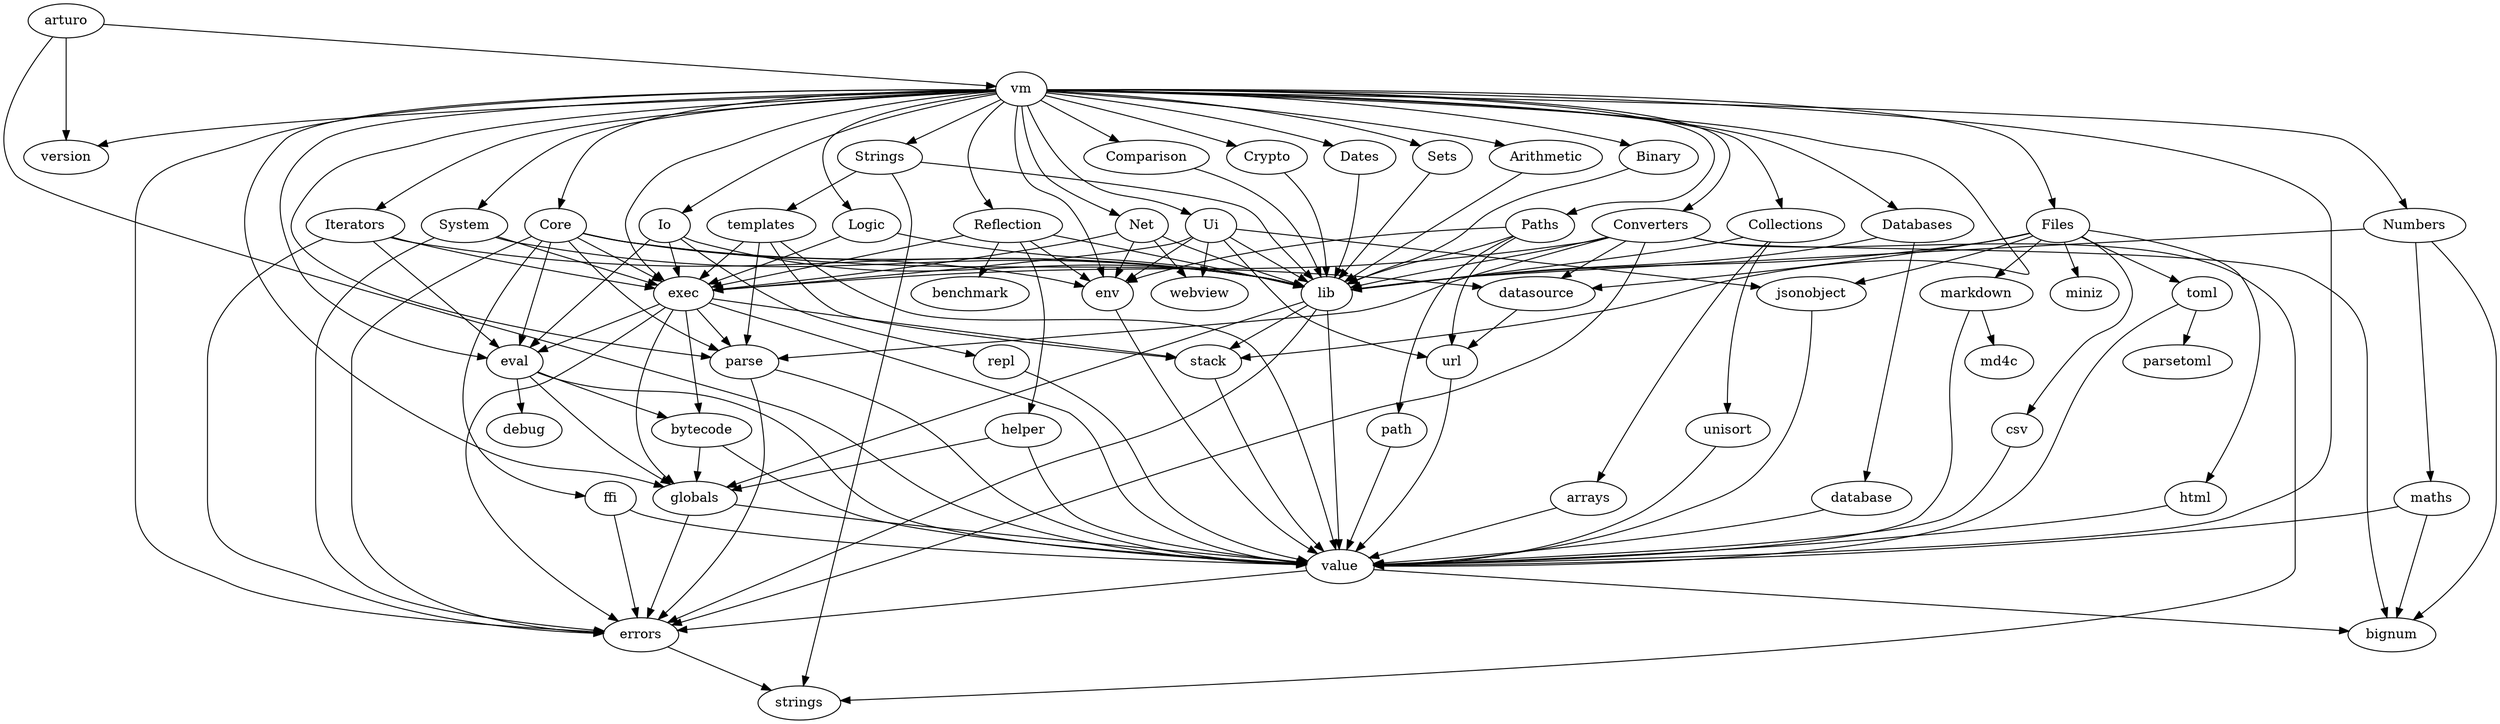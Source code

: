digraph arturo {
value -> "bignum";
errors -> "strings";
value -> "errors";
env -> "value";
eval -> "debug";
globals -> "errors";
globals -> "value";
bytecode -> "globals";
bytecode -> "value";
eval -> "bytecode";
eval -> "globals";
eval -> "value";
parse -> "errors";
parse -> "value";
stack -> "value";
exec -> "bytecode";
exec -> "errors";
exec -> "eval";
exec -> "globals";
exec -> "parse";
exec -> "stack";
exec -> "value";
vm -> "env";
vm -> "errors";
vm -> "eval";
vm -> "exec";
vm -> "globals";
vm -> "parse";
vm -> "stack";
vm -> "value";
vm -> "version";
lib -> "globals";
lib -> "errors";
lib -> "stack";
lib -> "value";
Arithmetic -> "lib";
vm -> "Arithmetic";
Binary -> "lib";
vm -> "Binary";
arrays -> "value";
Collections -> "arrays";
unisort -> "value";
Collections -> "unisort";
Collections -> "lib";
vm -> "Collections";
Comparison -> "lib";
vm -> "Comparison";
Converters -> "bignum";
url -> "value";
datasource -> "url";
Converters -> "datasource";
Converters -> "strings";
Converters -> "lib";
Converters -> "errors";
Converters -> "exec";
Converters -> "parse";
vm -> "Converters";
Core -> "datasource";
ffi -> "errors";
ffi -> "value";
Core -> "ffi";
Core -> "lib";
Core -> "env";
Core -> "errors";
Core -> "eval";
Core -> "exec";
Core -> "parse";
vm -> "Core";
Crypto -> "lib";
vm -> "Crypto";
database -> "value";
Databases -> "database";
Databases -> "lib";
vm -> "Databases";
Dates -> "lib";
vm -> "Dates";
html -> "value";
markdown -> "md4c";
markdown -> "value";
toml -> "parsetoml";
toml -> "value";
Files -> "miniz";
Files -> "html";
Files -> "markdown";
Files -> "toml";
csv -> "value";
Files -> "csv";
Files -> "datasource";
jsonobject -> "value";
Files -> "jsonobject";
Files -> "lib";
vm -> "Files";
repl -> "value";
Io -> "repl";
Io -> "lib";
Io -> "eval";
Io -> "exec";
vm -> "Io";
Iterators -> "lib";
Iterators -> "errors";
Iterators -> "eval";
Iterators -> "exec";
vm -> "Iterators";
Logic -> "lib";
Logic -> "exec";
vm -> "Logic";
Net -> "webview";
Net -> "lib";
Net -> "env";
Net -> "exec";
vm -> "Net";
Numbers -> "bignum";
maths -> "bignum";
maths -> "value";
Numbers -> "maths";
Numbers -> "lib";
vm -> "Numbers";
path -> "value";
Paths -> "path";
Paths -> "url";
Paths -> "lib";
Paths -> "env";
vm -> "Paths";
Reflection -> "benchmark";
helper -> "globals";
helper -> "value";
Reflection -> "helper";
Reflection -> "lib";
Reflection -> "env";
Reflection -> "exec";
vm -> "Reflection";
Sets -> "lib";
vm -> "Sets";
Strings -> "strings";
templates -> "exec";
templates -> "parse";
templates -> "stack";
templates -> "value";
Strings -> "templates";
Strings -> "lib";
vm -> "Strings";
System -> "lib";
System -> "errors";
System -> "exec";
vm -> "System";
Ui -> "lib";
Ui -> "jsonobject";
Ui -> "url";
Ui -> "webview";
Ui -> "env";
Ui -> "exec";
vm -> "Ui";
arturo -> "version";
arturo -> "value";
arturo -> "vm";
}
